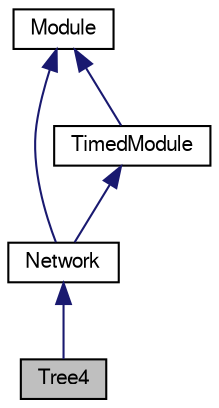 digraph G
{
  bgcolor="transparent";
  edge [fontname="FreeSans",fontsize="10",labelfontname="FreeSans",labelfontsize="10"];
  node [fontname="FreeSans",fontsize="10",shape=record];
  Node1 [label="Tree4",height=0.2,width=0.4,color="black", fillcolor="grey75", style="filled" fontcolor="black"];
  Node2 -> Node1 [dir=back,color="midnightblue",fontsize="10",style="solid",fontname="FreeSans"];
  Node2 [label="Network",height=0.2,width=0.4,color="black",URL="$classNetwork.html"];
  Node3 -> Node2 [dir=back,color="midnightblue",fontsize="10",style="solid",fontname="FreeSans"];
  Node3 [label="TimedModule",height=0.2,width=0.4,color="black",URL="$classTimedModule.html"];
  Node4 -> Node3 [dir=back,color="midnightblue",fontsize="10",style="solid",fontname="FreeSans"];
  Node4 [label="Module",height=0.2,width=0.4,color="black",URL="$classModule.html"];
  Node4 -> Node2 [dir=back,color="midnightblue",fontsize="10",style="solid",fontname="FreeSans"];
}

